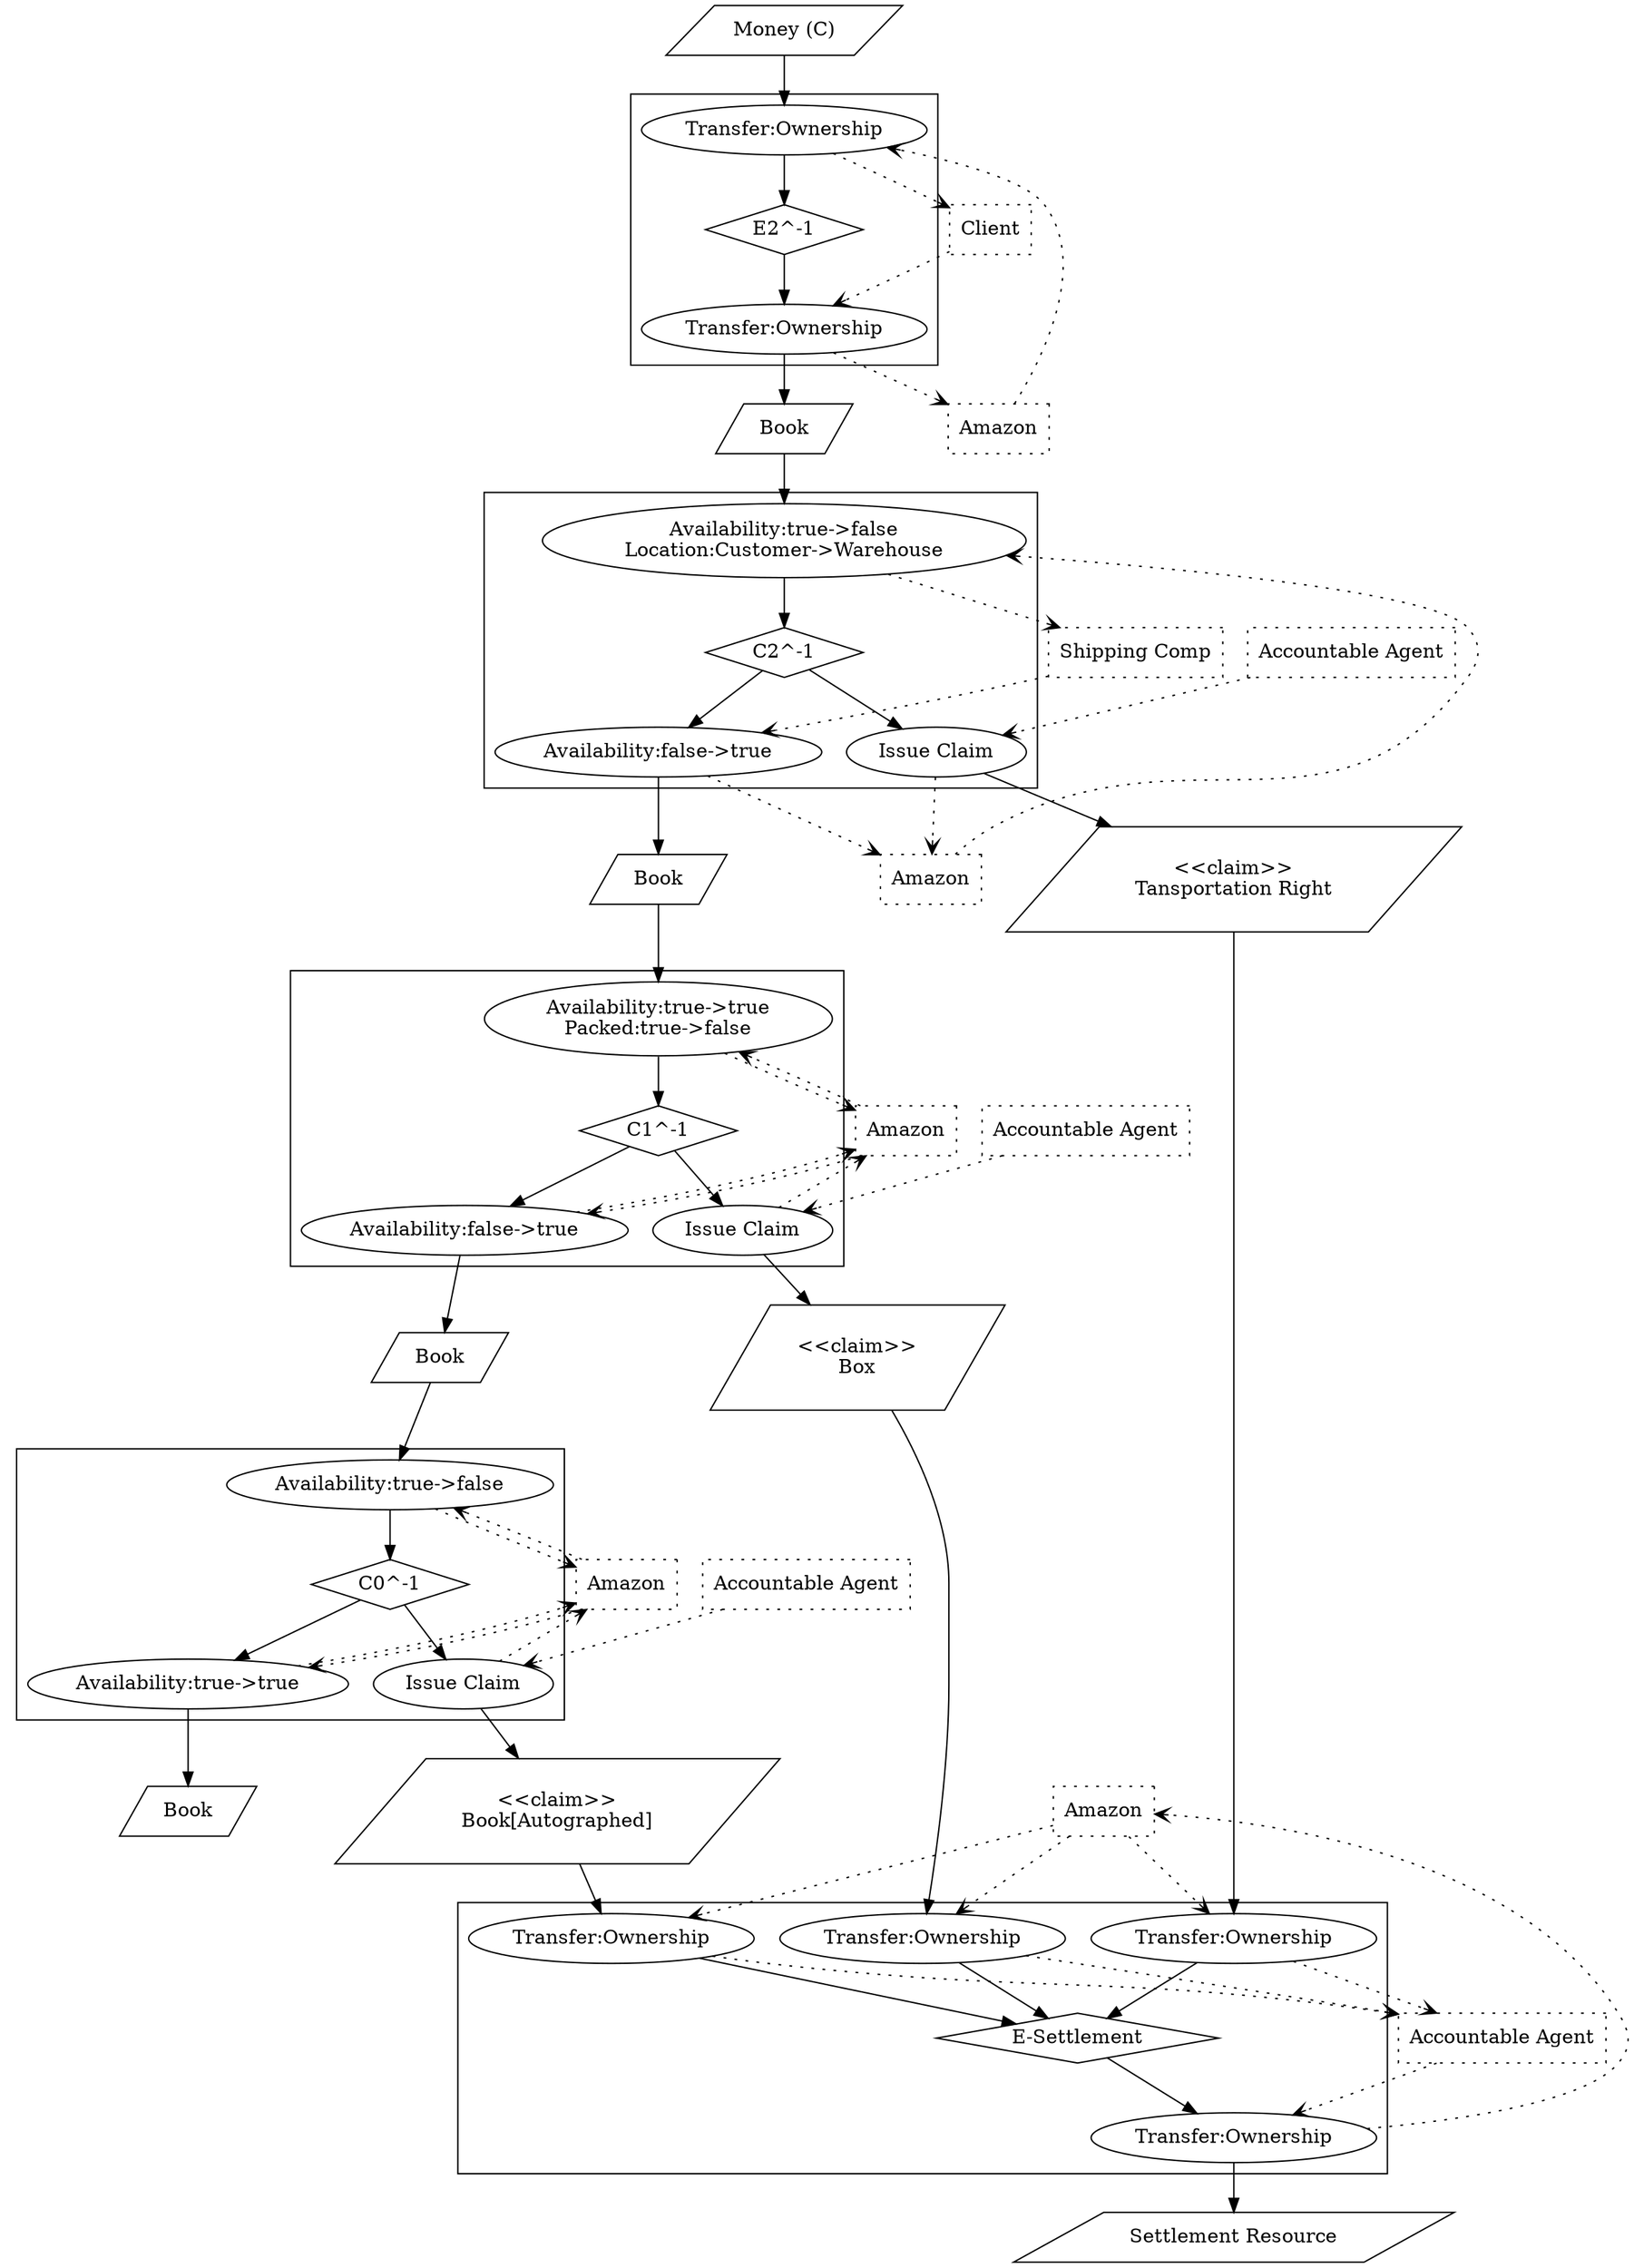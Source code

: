 digraph AmazonShipDeliver_comp {
	compound=true;
	concentrate=true;
	rankdir=TB;
	Ress3 [shape="parallelogram", label="Money (C)"];
	Ress7 [shape="parallelogram", label="Book"];
	Ress14 [shape="parallelogram", label="Book"];
	Ress16 [shape="parallelogram", label="<<claim>>\nTansportation Right"];
	Ress23 [shape="parallelogram", label="Book"];
	Ress25 [shape="parallelogram", label="<<claim>>\nBox"];
	Ress32 [shape="parallelogram", label="Book"];
	Ress34 [shape="parallelogram", label="<<claim>>\nBook[Autographed]"];
	Ress44 [shape="parallelogram", label="Settlement Resource"];

	subgraph cluster0 {
		C1 [shape=diamond, label="E2^-1"];
		DEvt2 [label="Transfer:Ownership"];
		DEvt2 -> C1
		IEvt6 [label="Transfer:Ownership"];
		C1 -> IEvt6
	}
	Ress3 -> DEvt2
	Agent4 [shape=box, label="Amazon", style="dotted"];
	Agent5 [shape=box, label="Client", style="dotted"];
	Agent4 -> DEvt2 [style=dotted, arrowhead=vee];
	DEvt2 -> Agent5 [style=dotted, arrowhead=vee];
	IEvt6 -> Ress7
	Agent5 -> IEvt6 [style=dotted, arrowhead=vee];
	IEvt6 -> Agent4 [style=dotted, arrowhead=vee];
	subgraph cluster8 {
		C9 [shape=diamond, label="C2^-1"];
		DEvt10 [label="Availability:true->false\nLocation:Customer->Warehouse"];
		DEvt10 -> C9
		IEvt13 [label="Availability:false->true"];
		C9 -> IEvt13
		IEvt15 [label="Issue Claim"];
		C9 -> IEvt15
	}
	Ress7 -> DEvt10
	Agent11 [shape=box, label="Amazon", style="dotted"];
	Agent12 [shape=box, label="Shipping Comp", style="dotted"];
	Agent11 -> DEvt10 [style=dotted, arrowhead=vee];
	DEvt10 -> Agent12 [style=dotted, arrowhead=vee];
	IEvt13 -> Ress14
	Agent12 -> IEvt13 [style=dotted, arrowhead=vee];
	IEvt13 -> Agent11 [style=dotted, arrowhead=vee];
	IEvt15 -> Ress16
	Agent17 [shape=box, label="Accountable Agent", style="dotted"];
	Agent17 -> IEvt15 [style=dotted, arrowhead=vee];
	IEvt15 -> Agent11 [style=dotted, arrowhead=vee];
	subgraph cluster18 {
		C19 [shape=diamond, label="C1^-1"];
		DEvt20 [label="Availability:true->true\nPacked:true->false"];
		DEvt20 -> C19
		IEvt22 [label="Availability:false->true"];
		C19 -> IEvt22
		IEvt24 [label="Issue Claim"];
		C19 -> IEvt24
	}
	Ress14 -> DEvt20
	Agent21 [shape=box, label="Amazon", style="dotted"];
	Agent21 -> DEvt20 [style=dotted, arrowhead=vee];
	DEvt20 -> Agent21 [style=dotted, arrowhead=vee];
	IEvt22 -> Ress23
	Agent21 -> IEvt22 [style=dotted, arrowhead=vee];
	IEvt22 -> Agent21 [style=dotted, arrowhead=vee];
	IEvt24 -> Ress25
	Agent26 [shape=box, label="Accountable Agent", style="dotted"];
	Agent26 -> IEvt24 [style=dotted, arrowhead=vee];
	IEvt24 -> Agent21 [style=dotted, arrowhead=vee];
	subgraph cluster27 {
		C28 [shape=diamond, label="C0^-1"];
		DEvt29 [label="Availability:true->false"];
		DEvt29 -> C28
		IEvt31 [label="Availability:true->true"];
		C28 -> IEvt31
		IEvt33 [label="Issue Claim"];
		C28 -> IEvt33
	}
	Ress23 -> DEvt29
	Agent30 [shape=box, label="Amazon", style="dotted"];
	Agent30 -> DEvt29 [style=dotted, arrowhead=vee];
	DEvt29 -> Agent30 [style=dotted, arrowhead=vee];
	IEvt31 -> Ress32
	Agent30 -> IEvt31 [style=dotted, arrowhead=vee];
	IEvt31 -> Agent30 [style=dotted, arrowhead=vee];
	IEvt33 -> Ress34
	Agent35 [shape=box, label="Accountable Agent", style="dotted"];
	Agent35 -> IEvt33 [style=dotted, arrowhead=vee];
	IEvt33 -> Agent30 [style=dotted, arrowhead=vee];
	subgraph cluster36 {
		C37 [shape=diamond, label="E-Settlement"];
		DEvt38 [label="Transfer:Ownership"];
		DEvt38 -> C37
		DEvt41 [label="Transfer:Ownership"];
		DEvt41 -> C37
		DEvt42 [label="Transfer:Ownership"];
		DEvt42 -> C37
		IEvt43 [label="Transfer:Ownership"];
		C37 -> IEvt43
	}
	Ress16 -> DEvt38
	Agent39 [shape=box, label="Amazon", style="dotted"];
	Agent40 [shape=box, label="Accountable Agent", style="dotted"];
	Agent39 -> DEvt38 [style=dotted, arrowhead=vee];
	DEvt38 -> Agent40 [style=dotted, arrowhead=vee];
	Ress25 -> DEvt41
	Agent39 -> DEvt41 [style=dotted, arrowhead=vee];
	DEvt41 -> Agent40 [style=dotted, arrowhead=vee];
	Ress34 -> DEvt42
	Agent39 -> DEvt42 [style=dotted, arrowhead=vee];
	DEvt42 -> Agent40 [style=dotted, arrowhead=vee];
	IEvt43 -> Ress44
	Agent40 -> IEvt43 [style=dotted, arrowhead=vee];
	IEvt43 -> Agent39 [style=dotted, arrowhead=vee];

}

